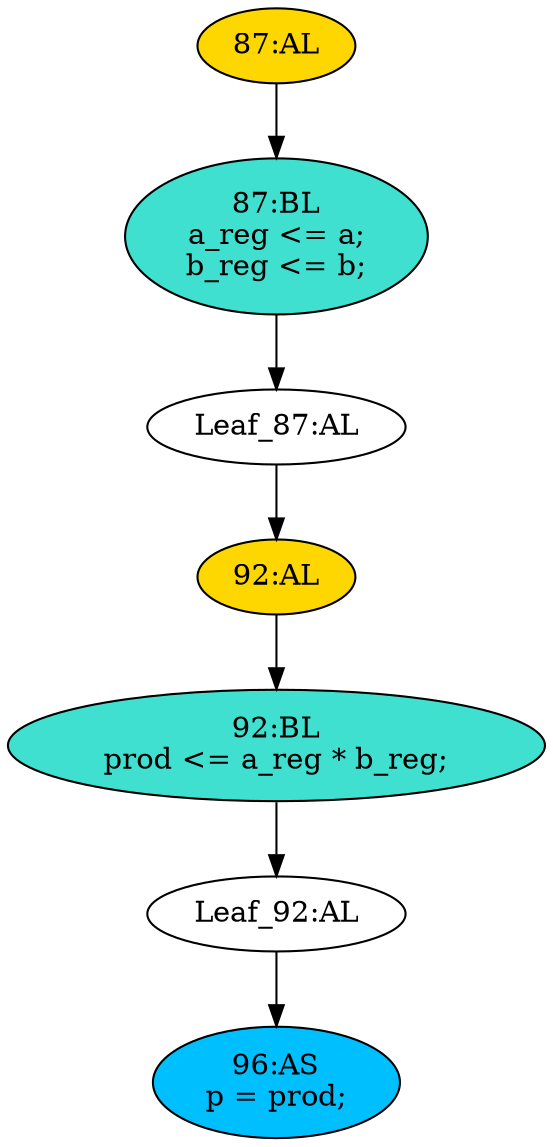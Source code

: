 strict digraph "compose( ,  )" {
	node [label="\N"];
	"Leaf_87:AL"	 [def_var="['b_reg', 'a_reg']",
		label="Leaf_87:AL"];
	"92:AL"	 [ast="<pyverilog.vparser.ast.Always object at 0x7f40578ae1d0>",
		clk_sens=True,
		fillcolor=gold,
		label="92:AL",
		sens="['clk']",
		statements="[]",
		style=filled,
		typ=Always,
		use_var="['b_reg', 'a_reg']"];
	"Leaf_87:AL" -> "92:AL";
	"96:AS"	 [ast="<pyverilog.vparser.ast.Assign object at 0x7f4057896b10>",
		def_var="['p']",
		fillcolor=deepskyblue,
		label="96:AS
p = prod;",
		statements="[]",
		style=filled,
		typ=Assign,
		use_var="['prod']"];
	"Leaf_92:AL"	 [def_var="['prod']",
		label="Leaf_92:AL"];
	"Leaf_92:AL" -> "96:AS";
	"87:BL"	 [ast="<pyverilog.vparser.ast.Block object at 0x7f4057892b50>",
		fillcolor=turquoise,
		label="87:BL
a_reg <= a;
b_reg <= b;",
		statements="[<pyverilog.vparser.ast.NonblockingSubstitution object at 0x7f4057892110>, <pyverilog.vparser.ast.NonblockingSubstitution object \
at 0x7f405789cf10>]",
		style=filled,
		typ=Block];
	"87:BL" -> "Leaf_87:AL"	 [cond="[]",
		lineno=None];
	"87:AL"	 [ast="<pyverilog.vparser.ast.Always object at 0x7f4057892f10>",
		clk_sens=True,
		fillcolor=gold,
		label="87:AL",
		sens="['clk']",
		statements="[]",
		style=filled,
		typ=Always,
		use_var="['a', 'b']"];
	"87:AL" -> "87:BL"	 [cond="[]",
		lineno=None];
	"92:BL"	 [ast="<pyverilog.vparser.ast.Block object at 0x7f4057896990>",
		fillcolor=turquoise,
		label="92:BL
prod <= a_reg * b_reg;",
		statements="[<pyverilog.vparser.ast.NonblockingSubstitution object at 0x7f4057896d50>]",
		style=filled,
		typ=Block];
	"92:BL" -> "Leaf_92:AL"	 [cond="[]",
		lineno=None];
	"92:AL" -> "92:BL"	 [cond="[]",
		lineno=None];
}
